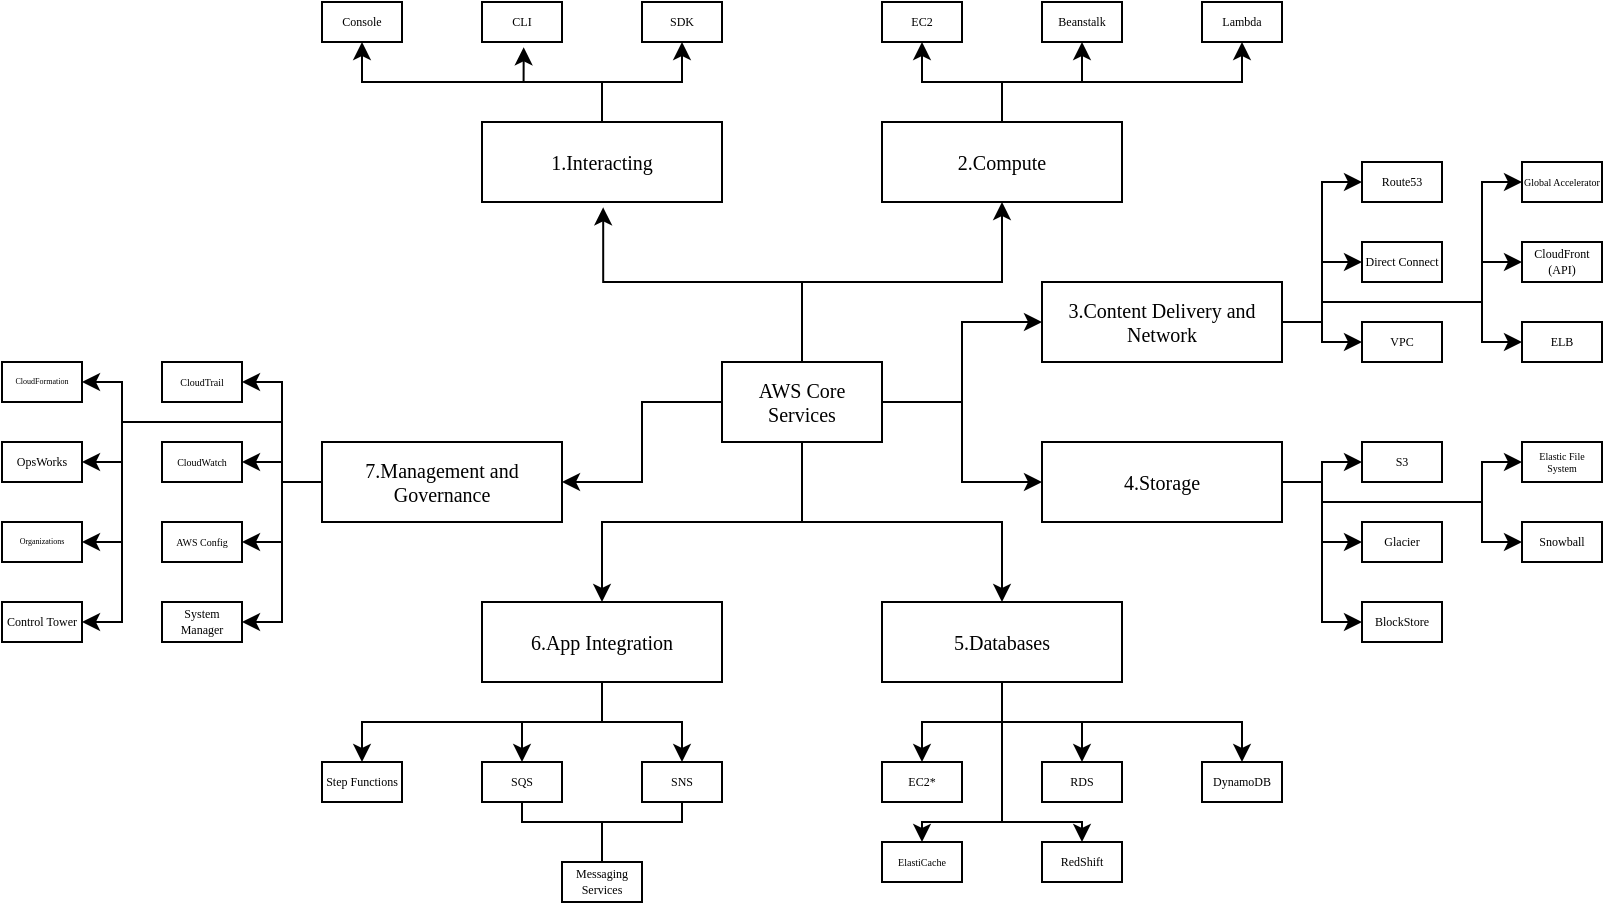 <mxfile version="20.0.4" type="device"><diagram id="EhKI-PcDPaEfubgChQlZ" name="Page-1"><mxGraphModel dx="836" dy="442" grid="1" gridSize="10" guides="1" tooltips="1" connect="1" arrows="1" fold="1" page="1" pageScale="1" pageWidth="850" pageHeight="1100" math="0" shadow="0"><root><mxCell id="0"/><mxCell id="1" parent="0"/><mxCell id="L6IQ_X5zbjhS14aOmGh8-12" style="edgeStyle=orthogonalEdgeStyle;rounded=0;orthogonalLoop=1;jettySize=auto;html=1;exitX=0.5;exitY=0;exitDx=0;exitDy=0;entryX=0.505;entryY=1.067;entryDx=0;entryDy=0;entryPerimeter=0;fontFamily=Lucida Console;fontSize=10;" edge="1" parent="1" source="L6IQ_X5zbjhS14aOmGh8-1" target="L6IQ_X5zbjhS14aOmGh8-2"><mxGeometry relative="1" as="geometry"/></mxCell><mxCell id="L6IQ_X5zbjhS14aOmGh8-13" style="edgeStyle=orthogonalEdgeStyle;rounded=0;orthogonalLoop=1;jettySize=auto;html=1;exitX=0.5;exitY=0;exitDx=0;exitDy=0;entryX=0.5;entryY=1;entryDx=0;entryDy=0;fontFamily=Lucida Console;fontSize=10;" edge="1" parent="1" source="L6IQ_X5zbjhS14aOmGh8-1" target="L6IQ_X5zbjhS14aOmGh8-3"><mxGeometry relative="1" as="geometry"/></mxCell><mxCell id="L6IQ_X5zbjhS14aOmGh8-14" style="edgeStyle=orthogonalEdgeStyle;rounded=0;orthogonalLoop=1;jettySize=auto;html=1;exitX=1;exitY=0.5;exitDx=0;exitDy=0;entryX=0;entryY=0.5;entryDx=0;entryDy=0;fontFamily=Lucida Console;fontSize=10;" edge="1" parent="1" source="L6IQ_X5zbjhS14aOmGh8-1" target="L6IQ_X5zbjhS14aOmGh8-4"><mxGeometry relative="1" as="geometry"/></mxCell><mxCell id="L6IQ_X5zbjhS14aOmGh8-15" style="edgeStyle=orthogonalEdgeStyle;rounded=0;orthogonalLoop=1;jettySize=auto;html=1;exitX=1;exitY=0.5;exitDx=0;exitDy=0;entryX=0;entryY=0.5;entryDx=0;entryDy=0;fontFamily=Lucida Console;fontSize=10;" edge="1" parent="1" source="L6IQ_X5zbjhS14aOmGh8-1" target="L6IQ_X5zbjhS14aOmGh8-5"><mxGeometry relative="1" as="geometry"/></mxCell><mxCell id="L6IQ_X5zbjhS14aOmGh8-17" style="edgeStyle=orthogonalEdgeStyle;rounded=0;orthogonalLoop=1;jettySize=auto;html=1;exitX=0.5;exitY=1;exitDx=0;exitDy=0;entryX=0.5;entryY=0;entryDx=0;entryDy=0;fontFamily=Lucida Console;fontSize=10;" edge="1" parent="1" source="L6IQ_X5zbjhS14aOmGh8-1" target="L6IQ_X5zbjhS14aOmGh8-6"><mxGeometry relative="1" as="geometry"/></mxCell><mxCell id="L6IQ_X5zbjhS14aOmGh8-18" style="edgeStyle=orthogonalEdgeStyle;rounded=0;orthogonalLoop=1;jettySize=auto;html=1;exitX=0.5;exitY=1;exitDx=0;exitDy=0;entryX=0.5;entryY=0;entryDx=0;entryDy=0;fontFamily=Lucida Console;fontSize=10;" edge="1" parent="1" source="L6IQ_X5zbjhS14aOmGh8-1" target="L6IQ_X5zbjhS14aOmGh8-7"><mxGeometry relative="1" as="geometry"/></mxCell><mxCell id="L6IQ_X5zbjhS14aOmGh8-19" style="edgeStyle=orthogonalEdgeStyle;rounded=0;orthogonalLoop=1;jettySize=auto;html=1;exitX=0;exitY=0.5;exitDx=0;exitDy=0;entryX=1;entryY=0.5;entryDx=0;entryDy=0;fontFamily=Lucida Console;fontSize=10;" edge="1" parent="1" source="L6IQ_X5zbjhS14aOmGh8-1" target="L6IQ_X5zbjhS14aOmGh8-8"><mxGeometry relative="1" as="geometry"/></mxCell><mxCell id="L6IQ_X5zbjhS14aOmGh8-1" value="AWS Core Services" style="rounded=0;whiteSpace=wrap;html=1;fontFamily=Lucida Console;fontSize=10;" vertex="1" parent="1"><mxGeometry x="380" y="520" width="80" height="40" as="geometry"/></mxCell><mxCell id="L6IQ_X5zbjhS14aOmGh8-23" style="edgeStyle=orthogonalEdgeStyle;rounded=0;orthogonalLoop=1;jettySize=auto;html=1;exitX=0.5;exitY=0;exitDx=0;exitDy=0;entryX=0.5;entryY=1;entryDx=0;entryDy=0;fontFamily=Lucida Console;fontSize=6;" edge="1" parent="1" source="L6IQ_X5zbjhS14aOmGh8-2" target="L6IQ_X5zbjhS14aOmGh8-22"><mxGeometry relative="1" as="geometry"/></mxCell><mxCell id="L6IQ_X5zbjhS14aOmGh8-24" style="edgeStyle=orthogonalEdgeStyle;rounded=0;orthogonalLoop=1;jettySize=auto;html=1;exitX=0.5;exitY=0;exitDx=0;exitDy=0;entryX=0.521;entryY=1.133;entryDx=0;entryDy=0;entryPerimeter=0;fontFamily=Lucida Console;fontSize=6;" edge="1" parent="1" source="L6IQ_X5zbjhS14aOmGh8-2" target="L6IQ_X5zbjhS14aOmGh8-21"><mxGeometry relative="1" as="geometry"/></mxCell><mxCell id="L6IQ_X5zbjhS14aOmGh8-25" style="edgeStyle=orthogonalEdgeStyle;rounded=0;orthogonalLoop=1;jettySize=auto;html=1;exitX=0.5;exitY=0;exitDx=0;exitDy=0;entryX=0.5;entryY=1;entryDx=0;entryDy=0;fontFamily=Lucida Console;fontSize=6;" edge="1" parent="1" source="L6IQ_X5zbjhS14aOmGh8-2" target="L6IQ_X5zbjhS14aOmGh8-20"><mxGeometry relative="1" as="geometry"/></mxCell><mxCell id="L6IQ_X5zbjhS14aOmGh8-2" value="1.Interacting" style="rounded=0;whiteSpace=wrap;html=1;fontFamily=Lucida Console;fontSize=10;" vertex="1" parent="1"><mxGeometry x="260" y="400" width="120" height="40" as="geometry"/></mxCell><mxCell id="L6IQ_X5zbjhS14aOmGh8-29" style="edgeStyle=orthogonalEdgeStyle;rounded=0;orthogonalLoop=1;jettySize=auto;html=1;exitX=0.5;exitY=0;exitDx=0;exitDy=0;entryX=0.5;entryY=1;entryDx=0;entryDy=0;fontFamily=Lucida Console;fontSize=6;" edge="1" parent="1" source="L6IQ_X5zbjhS14aOmGh8-3" target="L6IQ_X5zbjhS14aOmGh8-28"><mxGeometry relative="1" as="geometry"/></mxCell><mxCell id="L6IQ_X5zbjhS14aOmGh8-30" style="edgeStyle=orthogonalEdgeStyle;rounded=0;orthogonalLoop=1;jettySize=auto;html=1;exitX=0.5;exitY=0;exitDx=0;exitDy=0;entryX=0.5;entryY=1;entryDx=0;entryDy=0;fontFamily=Lucida Console;fontSize=6;" edge="1" parent="1" source="L6IQ_X5zbjhS14aOmGh8-3" target="L6IQ_X5zbjhS14aOmGh8-27"><mxGeometry relative="1" as="geometry"/></mxCell><mxCell id="L6IQ_X5zbjhS14aOmGh8-31" style="edgeStyle=orthogonalEdgeStyle;rounded=0;orthogonalLoop=1;jettySize=auto;html=1;exitX=0.5;exitY=0;exitDx=0;exitDy=0;entryX=0.5;entryY=1;entryDx=0;entryDy=0;fontFamily=Lucida Console;fontSize=6;" edge="1" parent="1" source="L6IQ_X5zbjhS14aOmGh8-3" target="L6IQ_X5zbjhS14aOmGh8-26"><mxGeometry relative="1" as="geometry"/></mxCell><mxCell id="L6IQ_X5zbjhS14aOmGh8-3" value="2.Compute" style="rounded=0;whiteSpace=wrap;html=1;fontFamily=Lucida Console;fontSize=10;" vertex="1" parent="1"><mxGeometry x="460" y="400" width="120" height="40" as="geometry"/></mxCell><mxCell id="L6IQ_X5zbjhS14aOmGh8-39" style="edgeStyle=orthogonalEdgeStyle;rounded=0;orthogonalLoop=1;jettySize=auto;html=1;exitX=1;exitY=0.5;exitDx=0;exitDy=0;entryX=0;entryY=0.5;entryDx=0;entryDy=0;fontFamily=Lucida Console;fontSize=6;" edge="1" parent="1" source="L6IQ_X5zbjhS14aOmGh8-4" target="L6IQ_X5zbjhS14aOmGh8-32"><mxGeometry relative="1" as="geometry"/></mxCell><mxCell id="L6IQ_X5zbjhS14aOmGh8-40" style="edgeStyle=orthogonalEdgeStyle;rounded=0;orthogonalLoop=1;jettySize=auto;html=1;exitX=1;exitY=0.5;exitDx=0;exitDy=0;entryX=0;entryY=0.5;entryDx=0;entryDy=0;fontFamily=Lucida Console;fontSize=6;" edge="1" parent="1" source="L6IQ_X5zbjhS14aOmGh8-4" target="L6IQ_X5zbjhS14aOmGh8-33"><mxGeometry relative="1" as="geometry"/></mxCell><mxCell id="L6IQ_X5zbjhS14aOmGh8-41" style="edgeStyle=orthogonalEdgeStyle;rounded=0;orthogonalLoop=1;jettySize=auto;html=1;exitX=1;exitY=0.5;exitDx=0;exitDy=0;entryX=0;entryY=0.5;entryDx=0;entryDy=0;fontFamily=Lucida Console;fontSize=6;" edge="1" parent="1" source="L6IQ_X5zbjhS14aOmGh8-4" target="L6IQ_X5zbjhS14aOmGh8-35"><mxGeometry relative="1" as="geometry"/></mxCell><mxCell id="L6IQ_X5zbjhS14aOmGh8-45" style="edgeStyle=orthogonalEdgeStyle;rounded=0;orthogonalLoop=1;jettySize=auto;html=1;exitX=1;exitY=0.5;exitDx=0;exitDy=0;entryX=0;entryY=0.5;entryDx=0;entryDy=0;fontFamily=Lucida Console;fontSize=6;" edge="1" parent="1" source="L6IQ_X5zbjhS14aOmGh8-4" target="L6IQ_X5zbjhS14aOmGh8-38"><mxGeometry relative="1" as="geometry"><Array as="points"><mxPoint x="680" y="500"/><mxPoint x="680" y="490"/><mxPoint x="760" y="490"/><mxPoint x="760" y="510"/></Array></mxGeometry></mxCell><mxCell id="L6IQ_X5zbjhS14aOmGh8-4" value="3.Content Delivery and Network" style="rounded=0;whiteSpace=wrap;html=1;fontFamily=Lucida Console;fontSize=10;" vertex="1" parent="1"><mxGeometry x="540" y="480" width="120" height="40" as="geometry"/></mxCell><mxCell id="L6IQ_X5zbjhS14aOmGh8-60" style="edgeStyle=orthogonalEdgeStyle;rounded=0;orthogonalLoop=1;jettySize=auto;html=1;exitX=1;exitY=0.5;exitDx=0;exitDy=0;entryX=0;entryY=0.5;entryDx=0;entryDy=0;fontFamily=Lucida Console;fontSize=6;" edge="1" parent="1" source="L6IQ_X5zbjhS14aOmGh8-5" target="L6IQ_X5zbjhS14aOmGh8-56"><mxGeometry relative="1" as="geometry"/></mxCell><mxCell id="L6IQ_X5zbjhS14aOmGh8-61" style="edgeStyle=orthogonalEdgeStyle;rounded=0;orthogonalLoop=1;jettySize=auto;html=1;exitX=1;exitY=0.5;exitDx=0;exitDy=0;entryX=0;entryY=0.5;entryDx=0;entryDy=0;fontFamily=Lucida Console;fontSize=6;" edge="1" parent="1" source="L6IQ_X5zbjhS14aOmGh8-5" target="L6IQ_X5zbjhS14aOmGh8-55"><mxGeometry relative="1" as="geometry"/></mxCell><mxCell id="L6IQ_X5zbjhS14aOmGh8-62" style="edgeStyle=orthogonalEdgeStyle;rounded=0;orthogonalLoop=1;jettySize=auto;html=1;exitX=1;exitY=0.5;exitDx=0;exitDy=0;entryX=0;entryY=0.5;entryDx=0;entryDy=0;fontFamily=Lucida Console;fontSize=6;" edge="1" parent="1" source="L6IQ_X5zbjhS14aOmGh8-5" target="L6IQ_X5zbjhS14aOmGh8-54"><mxGeometry relative="1" as="geometry"/></mxCell><mxCell id="L6IQ_X5zbjhS14aOmGh8-5" value="4.Storage" style="rounded=0;whiteSpace=wrap;html=1;fontFamily=Lucida Console;fontSize=10;" vertex="1" parent="1"><mxGeometry x="540" y="560" width="120" height="40" as="geometry"/></mxCell><mxCell id="L6IQ_X5zbjhS14aOmGh8-73" style="edgeStyle=orthogonalEdgeStyle;rounded=0;orthogonalLoop=1;jettySize=auto;html=1;exitX=0.5;exitY=1;exitDx=0;exitDy=0;entryX=0.5;entryY=0;entryDx=0;entryDy=0;fontFamily=Lucida Console;fontSize=6;" edge="1" parent="1" source="L6IQ_X5zbjhS14aOmGh8-6" target="L6IQ_X5zbjhS14aOmGh8-69"><mxGeometry relative="1" as="geometry"/></mxCell><mxCell id="L6IQ_X5zbjhS14aOmGh8-74" style="edgeStyle=orthogonalEdgeStyle;rounded=0;orthogonalLoop=1;jettySize=auto;html=1;exitX=0.5;exitY=1;exitDx=0;exitDy=0;entryX=0.5;entryY=0;entryDx=0;entryDy=0;fontFamily=Lucida Console;fontSize=6;" edge="1" parent="1" source="L6IQ_X5zbjhS14aOmGh8-6" target="L6IQ_X5zbjhS14aOmGh8-68"><mxGeometry relative="1" as="geometry"/></mxCell><mxCell id="L6IQ_X5zbjhS14aOmGh8-75" style="edgeStyle=orthogonalEdgeStyle;rounded=0;orthogonalLoop=1;jettySize=auto;html=1;exitX=0.5;exitY=1;exitDx=0;exitDy=0;entryX=0.5;entryY=0;entryDx=0;entryDy=0;fontFamily=Lucida Console;fontSize=6;" edge="1" parent="1" source="L6IQ_X5zbjhS14aOmGh8-6" target="L6IQ_X5zbjhS14aOmGh8-67"><mxGeometry relative="1" as="geometry"/></mxCell><mxCell id="L6IQ_X5zbjhS14aOmGh8-76" style="edgeStyle=orthogonalEdgeStyle;rounded=0;orthogonalLoop=1;jettySize=auto;html=1;exitX=0.5;exitY=1;exitDx=0;exitDy=0;entryX=0.5;entryY=0;entryDx=0;entryDy=0;fontFamily=Lucida Console;fontSize=6;" edge="1" parent="1" source="L6IQ_X5zbjhS14aOmGh8-6" target="L6IQ_X5zbjhS14aOmGh8-70"><mxGeometry relative="1" as="geometry"><Array as="points"><mxPoint x="520" y="750"/><mxPoint x="480" y="750"/></Array></mxGeometry></mxCell><mxCell id="L6IQ_X5zbjhS14aOmGh8-77" style="edgeStyle=orthogonalEdgeStyle;rounded=0;orthogonalLoop=1;jettySize=auto;html=1;exitX=0.5;exitY=1;exitDx=0;exitDy=0;entryX=0.5;entryY=0;entryDx=0;entryDy=0;fontFamily=Lucida Console;fontSize=6;" edge="1" parent="1" source="L6IQ_X5zbjhS14aOmGh8-6" target="L6IQ_X5zbjhS14aOmGh8-72"><mxGeometry relative="1" as="geometry"><Array as="points"><mxPoint x="520" y="750"/><mxPoint x="560" y="750"/></Array></mxGeometry></mxCell><mxCell id="L6IQ_X5zbjhS14aOmGh8-6" value="5.Databases" style="rounded=0;whiteSpace=wrap;html=1;fontFamily=Lucida Console;fontSize=10;" vertex="1" parent="1"><mxGeometry x="460" y="640" width="120" height="40" as="geometry"/></mxCell><mxCell id="L6IQ_X5zbjhS14aOmGh8-84" style="edgeStyle=orthogonalEdgeStyle;rounded=0;orthogonalLoop=1;jettySize=auto;html=1;exitX=0.5;exitY=1;exitDx=0;exitDy=0;entryX=0.5;entryY=0;entryDx=0;entryDy=0;fontFamily=Lucida Console;fontSize=6;" edge="1" parent="1" source="L6IQ_X5zbjhS14aOmGh8-7" target="L6IQ_X5zbjhS14aOmGh8-78"><mxGeometry relative="1" as="geometry"/></mxCell><mxCell id="L6IQ_X5zbjhS14aOmGh8-85" style="edgeStyle=orthogonalEdgeStyle;rounded=0;orthogonalLoop=1;jettySize=auto;html=1;exitX=0.5;exitY=1;exitDx=0;exitDy=0;entryX=0.5;entryY=0;entryDx=0;entryDy=0;fontFamily=Lucida Console;fontSize=6;" edge="1" parent="1" source="L6IQ_X5zbjhS14aOmGh8-7" target="L6IQ_X5zbjhS14aOmGh8-79"><mxGeometry relative="1" as="geometry"/></mxCell><mxCell id="L6IQ_X5zbjhS14aOmGh8-86" style="edgeStyle=orthogonalEdgeStyle;rounded=0;orthogonalLoop=1;jettySize=auto;html=1;exitX=0.5;exitY=1;exitDx=0;exitDy=0;entryX=0.5;entryY=0;entryDx=0;entryDy=0;fontFamily=Lucida Console;fontSize=6;" edge="1" parent="1" source="L6IQ_X5zbjhS14aOmGh8-7" target="L6IQ_X5zbjhS14aOmGh8-80"><mxGeometry relative="1" as="geometry"/></mxCell><mxCell id="L6IQ_X5zbjhS14aOmGh8-7" value="6.App Integration" style="rounded=0;whiteSpace=wrap;html=1;fontFamily=Lucida Console;fontSize=10;" vertex="1" parent="1"><mxGeometry x="260" y="640" width="120" height="40" as="geometry"/></mxCell><mxCell id="L6IQ_X5zbjhS14aOmGh8-95" style="edgeStyle=orthogonalEdgeStyle;rounded=0;orthogonalLoop=1;jettySize=auto;html=1;exitX=0;exitY=0.5;exitDx=0;exitDy=0;entryX=1;entryY=0.5;entryDx=0;entryDy=0;fontFamily=Lucida Console;fontSize=6;" edge="1" parent="1" target="L6IQ_X5zbjhS14aOmGh8-94"><mxGeometry relative="1" as="geometry"><mxPoint x="179" y="580" as="sourcePoint"/><mxPoint x="59" y="530" as="targetPoint"/><Array as="points"><mxPoint x="160" y="580"/><mxPoint x="160" y="550"/><mxPoint x="80" y="550"/><mxPoint x="80" y="530"/></Array></mxGeometry></mxCell><mxCell id="L6IQ_X5zbjhS14aOmGh8-96" style="edgeStyle=orthogonalEdgeStyle;rounded=0;orthogonalLoop=1;jettySize=auto;html=1;exitX=0;exitY=0.5;exitDx=0;exitDy=0;entryX=1;entryY=0.5;entryDx=0;entryDy=0;fontFamily=Lucida Console;fontSize=6;" edge="1" parent="1" target="L6IQ_X5zbjhS14aOmGh8-89"><mxGeometry relative="1" as="geometry"><mxPoint x="179" y="580" as="sourcePoint"/><mxPoint x="59" y="570" as="targetPoint"/><Array as="points"><mxPoint x="160" y="580"/><mxPoint x="160" y="550"/><mxPoint x="80" y="550"/><mxPoint x="80" y="570"/></Array></mxGeometry></mxCell><mxCell id="L6IQ_X5zbjhS14aOmGh8-97" style="edgeStyle=orthogonalEdgeStyle;rounded=0;orthogonalLoop=1;jettySize=auto;html=1;exitX=0;exitY=0.5;exitDx=0;exitDy=0;entryX=1;entryY=0.5;entryDx=0;entryDy=0;fontFamily=Lucida Console;fontSize=6;" edge="1" parent="1" target="L6IQ_X5zbjhS14aOmGh8-88"><mxGeometry relative="1" as="geometry"><mxPoint x="179" y="580" as="sourcePoint"/><mxPoint x="59" y="610" as="targetPoint"/><Array as="points"><mxPoint x="160" y="580"/><mxPoint x="160" y="550"/><mxPoint x="80" y="550"/><mxPoint x="80" y="610"/></Array></mxGeometry></mxCell><mxCell id="L6IQ_X5zbjhS14aOmGh8-98" style="edgeStyle=orthogonalEdgeStyle;rounded=0;orthogonalLoop=1;jettySize=auto;html=1;exitX=0;exitY=0.5;exitDx=0;exitDy=0;entryX=1;entryY=0.5;entryDx=0;entryDy=0;fontFamily=Lucida Console;fontSize=6;" edge="1" parent="1" target="L6IQ_X5zbjhS14aOmGh8-87"><mxGeometry relative="1" as="geometry"><mxPoint x="179" y="580" as="sourcePoint"/><mxPoint x="59" y="650" as="targetPoint"/><Array as="points"><mxPoint x="160" y="580"/><mxPoint x="160" y="550"/><mxPoint x="80" y="550"/><mxPoint x="80" y="650"/></Array></mxGeometry></mxCell><mxCell id="L6IQ_X5zbjhS14aOmGh8-99" style="edgeStyle=orthogonalEdgeStyle;rounded=0;orthogonalLoop=1;jettySize=auto;html=1;exitX=0;exitY=0.5;exitDx=0;exitDy=0;entryX=1;entryY=0.5;entryDx=0;entryDy=0;fontFamily=Lucida Console;fontSize=6;" edge="1" parent="1" target="L6IQ_X5zbjhS14aOmGh8-93"><mxGeometry relative="1" as="geometry"><mxPoint x="179" y="580" as="sourcePoint"/><mxPoint x="139" y="530" as="targetPoint"/><Array as="points"><mxPoint x="160" y="580"/><mxPoint x="160" y="530"/></Array></mxGeometry></mxCell><mxCell id="L6IQ_X5zbjhS14aOmGh8-100" style="edgeStyle=orthogonalEdgeStyle;rounded=0;orthogonalLoop=1;jettySize=auto;html=1;exitX=0;exitY=0.5;exitDx=0;exitDy=0;entryX=1;entryY=0.5;entryDx=0;entryDy=0;fontFamily=Lucida Console;fontSize=6;" edge="1" parent="1" target="L6IQ_X5zbjhS14aOmGh8-90"><mxGeometry relative="1" as="geometry"><mxPoint x="179" y="580" as="sourcePoint"/><mxPoint x="139" y="570" as="targetPoint"/><Array as="points"><mxPoint x="160" y="580"/><mxPoint x="160" y="570"/></Array></mxGeometry></mxCell><mxCell id="L6IQ_X5zbjhS14aOmGh8-101" style="edgeStyle=orthogonalEdgeStyle;rounded=0;orthogonalLoop=1;jettySize=auto;html=1;exitX=0;exitY=0.5;exitDx=0;exitDy=0;entryX=1;entryY=0.5;entryDx=0;entryDy=0;fontFamily=Lucida Console;fontSize=6;" edge="1" parent="1" source="L6IQ_X5zbjhS14aOmGh8-8" target="L6IQ_X5zbjhS14aOmGh8-91"><mxGeometry relative="1" as="geometry"/></mxCell><mxCell id="L6IQ_X5zbjhS14aOmGh8-102" style="edgeStyle=orthogonalEdgeStyle;rounded=0;orthogonalLoop=1;jettySize=auto;html=1;exitX=0;exitY=0.5;exitDx=0;exitDy=0;entryX=1;entryY=0.5;entryDx=0;entryDy=0;fontFamily=Lucida Console;fontSize=6;" edge="1" parent="1" source="L6IQ_X5zbjhS14aOmGh8-8" target="L6IQ_X5zbjhS14aOmGh8-92"><mxGeometry relative="1" as="geometry"/></mxCell><mxCell id="L6IQ_X5zbjhS14aOmGh8-8" value="7.Management and Governance" style="rounded=0;whiteSpace=wrap;html=1;fontFamily=Lucida Console;fontSize=10;" vertex="1" parent="1"><mxGeometry x="180" y="560" width="120" height="40" as="geometry"/></mxCell><mxCell id="L6IQ_X5zbjhS14aOmGh8-20" value="SDK" style="rounded=0;whiteSpace=wrap;html=1;fontFamily=Lucida Console;fontSize=6;" vertex="1" parent="1"><mxGeometry x="340" y="340" width="40" height="20" as="geometry"/></mxCell><mxCell id="L6IQ_X5zbjhS14aOmGh8-21" value="CLI" style="rounded=0;whiteSpace=wrap;html=1;fontFamily=Lucida Console;fontSize=6;" vertex="1" parent="1"><mxGeometry x="260" y="340" width="40" height="20" as="geometry"/></mxCell><mxCell id="L6IQ_X5zbjhS14aOmGh8-22" value="Console" style="rounded=0;whiteSpace=wrap;html=1;fontFamily=Lucida Console;fontSize=6;" vertex="1" parent="1"><mxGeometry x="180" y="340" width="40" height="20" as="geometry"/></mxCell><mxCell id="L6IQ_X5zbjhS14aOmGh8-26" value="Lambda" style="rounded=0;whiteSpace=wrap;html=1;fontFamily=Lucida Console;fontSize=6;" vertex="1" parent="1"><mxGeometry x="620" y="340" width="40" height="20" as="geometry"/></mxCell><mxCell id="L6IQ_X5zbjhS14aOmGh8-27" value="Beanstalk" style="rounded=0;whiteSpace=wrap;html=1;fontFamily=Lucida Console;fontSize=6;" vertex="1" parent="1"><mxGeometry x="540" y="340" width="40" height="20" as="geometry"/></mxCell><mxCell id="L6IQ_X5zbjhS14aOmGh8-28" value="EC2" style="rounded=0;whiteSpace=wrap;html=1;fontFamily=Lucida Console;fontSize=6;" vertex="1" parent="1"><mxGeometry x="460" y="340" width="40" height="20" as="geometry"/></mxCell><mxCell id="L6IQ_X5zbjhS14aOmGh8-32" value="VPC" style="rounded=0;whiteSpace=wrap;html=1;fontFamily=Lucida Console;fontSize=6;" vertex="1" parent="1"><mxGeometry x="700" y="500" width="40" height="20" as="geometry"/></mxCell><mxCell id="L6IQ_X5zbjhS14aOmGh8-33" value="Direct Connect" style="rounded=0;whiteSpace=wrap;html=1;fontFamily=Lucida Console;fontSize=6;" vertex="1" parent="1"><mxGeometry x="700" y="460" width="40" height="20" as="geometry"/></mxCell><mxCell id="L6IQ_X5zbjhS14aOmGh8-35" value="Route53" style="rounded=0;whiteSpace=wrap;html=1;fontFamily=Lucida Console;fontSize=6;" vertex="1" parent="1"><mxGeometry x="700" y="420" width="40" height="20" as="geometry"/></mxCell><mxCell id="L6IQ_X5zbjhS14aOmGh8-36" value="Global Accelerator" style="rounded=0;whiteSpace=wrap;html=1;fontFamily=Lucida Console;fontSize=5;" vertex="1" parent="1"><mxGeometry x="780" y="420" width="40" height="20" as="geometry"/></mxCell><mxCell id="L6IQ_X5zbjhS14aOmGh8-37" value="CloudFront (API)" style="rounded=0;whiteSpace=wrap;html=1;fontFamily=Lucida Console;fontSize=6;" vertex="1" parent="1"><mxGeometry x="780" y="460" width="40" height="20" as="geometry"/></mxCell><mxCell id="L6IQ_X5zbjhS14aOmGh8-38" value="ELB" style="rounded=0;whiteSpace=wrap;html=1;fontFamily=Lucida Console;fontSize=6;" vertex="1" parent="1"><mxGeometry x="780" y="500" width="40" height="20" as="geometry"/></mxCell><mxCell id="L6IQ_X5zbjhS14aOmGh8-46" style="edgeStyle=orthogonalEdgeStyle;rounded=0;orthogonalLoop=1;jettySize=auto;html=1;exitX=1;exitY=0.5;exitDx=0;exitDy=0;fontFamily=Lucida Console;fontSize=6;entryX=0;entryY=0.5;entryDx=0;entryDy=0;" edge="1" parent="1" target="L6IQ_X5zbjhS14aOmGh8-37"><mxGeometry relative="1" as="geometry"><mxPoint x="660" y="500" as="sourcePoint"/><mxPoint x="780" y="510" as="targetPoint"/><Array as="points"><mxPoint x="680" y="500"/><mxPoint x="680" y="490"/><mxPoint x="760" y="490"/><mxPoint x="760" y="470"/></Array></mxGeometry></mxCell><mxCell id="L6IQ_X5zbjhS14aOmGh8-47" style="edgeStyle=orthogonalEdgeStyle;rounded=0;orthogonalLoop=1;jettySize=auto;html=1;exitX=1;exitY=0.5;exitDx=0;exitDy=0;fontFamily=Lucida Console;fontSize=6;" edge="1" parent="1"><mxGeometry relative="1" as="geometry"><mxPoint x="660" y="487" as="sourcePoint"/><mxPoint x="780" y="430" as="targetPoint"/><Array as="points"><mxPoint x="660" y="500"/><mxPoint x="680" y="500"/><mxPoint x="680" y="490"/><mxPoint x="760" y="490"/><mxPoint x="760" y="430"/></Array></mxGeometry></mxCell><mxCell id="L6IQ_X5zbjhS14aOmGh8-54" value="BlockStore" style="rounded=0;whiteSpace=wrap;html=1;fontFamily=Lucida Console;fontSize=6;" vertex="1" parent="1"><mxGeometry x="700" y="640" width="40" height="20" as="geometry"/></mxCell><mxCell id="L6IQ_X5zbjhS14aOmGh8-55" value="Glacier" style="rounded=0;whiteSpace=wrap;html=1;fontFamily=Lucida Console;fontSize=6;" vertex="1" parent="1"><mxGeometry x="700" y="600" width="40" height="20" as="geometry"/></mxCell><mxCell id="L6IQ_X5zbjhS14aOmGh8-56" value="S3" style="rounded=0;whiteSpace=wrap;html=1;fontFamily=Lucida Console;fontSize=6;" vertex="1" parent="1"><mxGeometry x="700" y="560" width="40" height="20" as="geometry"/></mxCell><mxCell id="L6IQ_X5zbjhS14aOmGh8-57" value="Elastic File System" style="rounded=0;whiteSpace=wrap;html=1;fontFamily=Lucida Console;fontSize=5;" vertex="1" parent="1"><mxGeometry x="780" y="560" width="40" height="20" as="geometry"/></mxCell><mxCell id="L6IQ_X5zbjhS14aOmGh8-58" value="Snowball" style="rounded=0;whiteSpace=wrap;html=1;fontFamily=Lucida Console;fontSize=6;" vertex="1" parent="1"><mxGeometry x="780" y="600" width="40" height="20" as="geometry"/></mxCell><mxCell id="L6IQ_X5zbjhS14aOmGh8-63" style="edgeStyle=orthogonalEdgeStyle;rounded=0;orthogonalLoop=1;jettySize=auto;html=1;exitX=1;exitY=0.5;exitDx=0;exitDy=0;entryX=0;entryY=0.5;entryDx=0;entryDy=0;fontFamily=Lucida Console;fontSize=6;" edge="1" parent="1" target="L6IQ_X5zbjhS14aOmGh8-57"><mxGeometry relative="1" as="geometry"><mxPoint x="660" y="580" as="sourcePoint"/><mxPoint x="780" y="590" as="targetPoint"/><Array as="points"><mxPoint x="680" y="580"/><mxPoint x="680" y="590"/><mxPoint x="760" y="590"/><mxPoint x="760" y="570"/></Array></mxGeometry></mxCell><mxCell id="L6IQ_X5zbjhS14aOmGh8-64" style="edgeStyle=orthogonalEdgeStyle;rounded=0;orthogonalLoop=1;jettySize=auto;html=1;exitX=1;exitY=0.5;exitDx=0;exitDy=0;entryX=0;entryY=0.5;entryDx=0;entryDy=0;fontFamily=Lucida Console;fontSize=6;" edge="1" parent="1" target="L6IQ_X5zbjhS14aOmGh8-58"><mxGeometry relative="1" as="geometry"><mxPoint x="660" y="580" as="sourcePoint"/><mxPoint x="770" y="600" as="targetPoint"/><Array as="points"><mxPoint x="680" y="580"/><mxPoint x="680" y="590"/><mxPoint x="760" y="590"/><mxPoint x="760" y="610"/></Array></mxGeometry></mxCell><mxCell id="L6IQ_X5zbjhS14aOmGh8-67" value="DynamoDB" style="rounded=0;whiteSpace=wrap;html=1;fontFamily=Lucida Console;fontSize=6;" vertex="1" parent="1"><mxGeometry x="620" y="720" width="40" height="20" as="geometry"/></mxCell><mxCell id="L6IQ_X5zbjhS14aOmGh8-68" value="RDS" style="rounded=0;whiteSpace=wrap;html=1;fontFamily=Lucida Console;fontSize=6;" vertex="1" parent="1"><mxGeometry x="540" y="720" width="40" height="20" as="geometry"/></mxCell><mxCell id="L6IQ_X5zbjhS14aOmGh8-69" value="EC2*" style="rounded=0;whiteSpace=wrap;html=1;fontFamily=Lucida Console;fontSize=6;" vertex="1" parent="1"><mxGeometry x="460" y="720" width="40" height="20" as="geometry"/></mxCell><mxCell id="L6IQ_X5zbjhS14aOmGh8-70" value="ElastiCache" style="rounded=0;whiteSpace=wrap;html=1;fontFamily=Lucida Console;fontSize=5;" vertex="1" parent="1"><mxGeometry x="460" y="760" width="40" height="20" as="geometry"/></mxCell><mxCell id="L6IQ_X5zbjhS14aOmGh8-72" value="RedShift" style="rounded=0;whiteSpace=wrap;html=1;fontFamily=Lucida Console;fontSize=6;" vertex="1" parent="1"><mxGeometry x="540" y="760" width="40" height="20" as="geometry"/></mxCell><mxCell id="L6IQ_X5zbjhS14aOmGh8-78" value="SNS" style="rounded=0;whiteSpace=wrap;html=1;fontFamily=Lucida Console;fontSize=6;" vertex="1" parent="1"><mxGeometry x="340" y="720" width="40" height="20" as="geometry"/></mxCell><mxCell id="L6IQ_X5zbjhS14aOmGh8-79" value="SQS" style="rounded=0;whiteSpace=wrap;html=1;fontFamily=Lucida Console;fontSize=6;" vertex="1" parent="1"><mxGeometry x="260" y="720" width="40" height="20" as="geometry"/></mxCell><mxCell id="L6IQ_X5zbjhS14aOmGh8-80" value="Step Functions" style="rounded=0;whiteSpace=wrap;html=1;fontFamily=Lucida Console;fontSize=6;" vertex="1" parent="1"><mxGeometry x="180" y="720" width="40" height="20" as="geometry"/></mxCell><mxCell id="L6IQ_X5zbjhS14aOmGh8-81" value="" style="endArrow=none;html=1;rounded=0;fontFamily=Lucida Console;fontSize=6;entryX=0.5;entryY=1;entryDx=0;entryDy=0;exitX=0.5;exitY=1;exitDx=0;exitDy=0;" edge="1" parent="1" source="L6IQ_X5zbjhS14aOmGh8-79" target="L6IQ_X5zbjhS14aOmGh8-78"><mxGeometry width="50" height="50" relative="1" as="geometry"><mxPoint x="290" y="790" as="sourcePoint"/><mxPoint x="340" y="740" as="targetPoint"/><Array as="points"><mxPoint x="280" y="750"/><mxPoint x="360" y="750"/></Array></mxGeometry></mxCell><mxCell id="L6IQ_X5zbjhS14aOmGh8-82" value="" style="endArrow=none;html=1;rounded=0;fontFamily=Lucida Console;fontSize=6;" edge="1" parent="1"><mxGeometry width="50" height="50" relative="1" as="geometry"><mxPoint x="320" y="770" as="sourcePoint"/><mxPoint x="320" y="750" as="targetPoint"/></mxGeometry></mxCell><mxCell id="L6IQ_X5zbjhS14aOmGh8-83" value="Messaging Services" style="rounded=0;whiteSpace=wrap;html=1;fontFamily=Lucida Console;fontSize=6;" vertex="1" parent="1"><mxGeometry x="300" y="770" width="40" height="20" as="geometry"/></mxCell><mxCell id="L6IQ_X5zbjhS14aOmGh8-87" value="Control Tower" style="rounded=0;whiteSpace=wrap;html=1;fontFamily=Lucida Console;fontSize=6;" vertex="1" parent="1"><mxGeometry x="20" y="640" width="40" height="20" as="geometry"/></mxCell><mxCell id="L6IQ_X5zbjhS14aOmGh8-88" value="Organizations" style="rounded=0;whiteSpace=wrap;html=1;fontFamily=Lucida Console;fontSize=4;" vertex="1" parent="1"><mxGeometry x="20" y="600" width="40" height="20" as="geometry"/></mxCell><mxCell id="L6IQ_X5zbjhS14aOmGh8-89" value="OpsWorks" style="rounded=0;whiteSpace=wrap;html=1;fontFamily=Lucida Console;fontSize=6;" vertex="1" parent="1"><mxGeometry x="20" y="560" width="40" height="20" as="geometry"/></mxCell><mxCell id="L6IQ_X5zbjhS14aOmGh8-90" value="CloudWatch" style="rounded=0;whiteSpace=wrap;html=1;fontFamily=Lucida Console;fontSize=5;" vertex="1" parent="1"><mxGeometry x="100" y="560" width="40" height="20" as="geometry"/></mxCell><mxCell id="L6IQ_X5zbjhS14aOmGh8-91" value="AWS Config" style="rounded=0;whiteSpace=wrap;html=1;fontFamily=Lucida Console;fontSize=5;" vertex="1" parent="1"><mxGeometry x="100" y="600" width="40" height="20" as="geometry"/></mxCell><mxCell id="L6IQ_X5zbjhS14aOmGh8-92" value="System Manager" style="rounded=0;whiteSpace=wrap;html=1;fontFamily=Lucida Console;fontSize=6;" vertex="1" parent="1"><mxGeometry x="100" y="640" width="40" height="20" as="geometry"/></mxCell><mxCell id="L6IQ_X5zbjhS14aOmGh8-93" value="CloudTrail" style="rounded=0;whiteSpace=wrap;html=1;fontFamily=Lucida Console;fontSize=5;" vertex="1" parent="1"><mxGeometry x="100" y="520" width="40" height="20" as="geometry"/></mxCell><mxCell id="L6IQ_X5zbjhS14aOmGh8-94" value="CloudFormation" style="rounded=0;whiteSpace=wrap;html=1;fontFamily=Lucida Console;fontSize=4;" vertex="1" parent="1"><mxGeometry x="20" y="520" width="40" height="20" as="geometry"/></mxCell></root></mxGraphModel></diagram></mxfile>